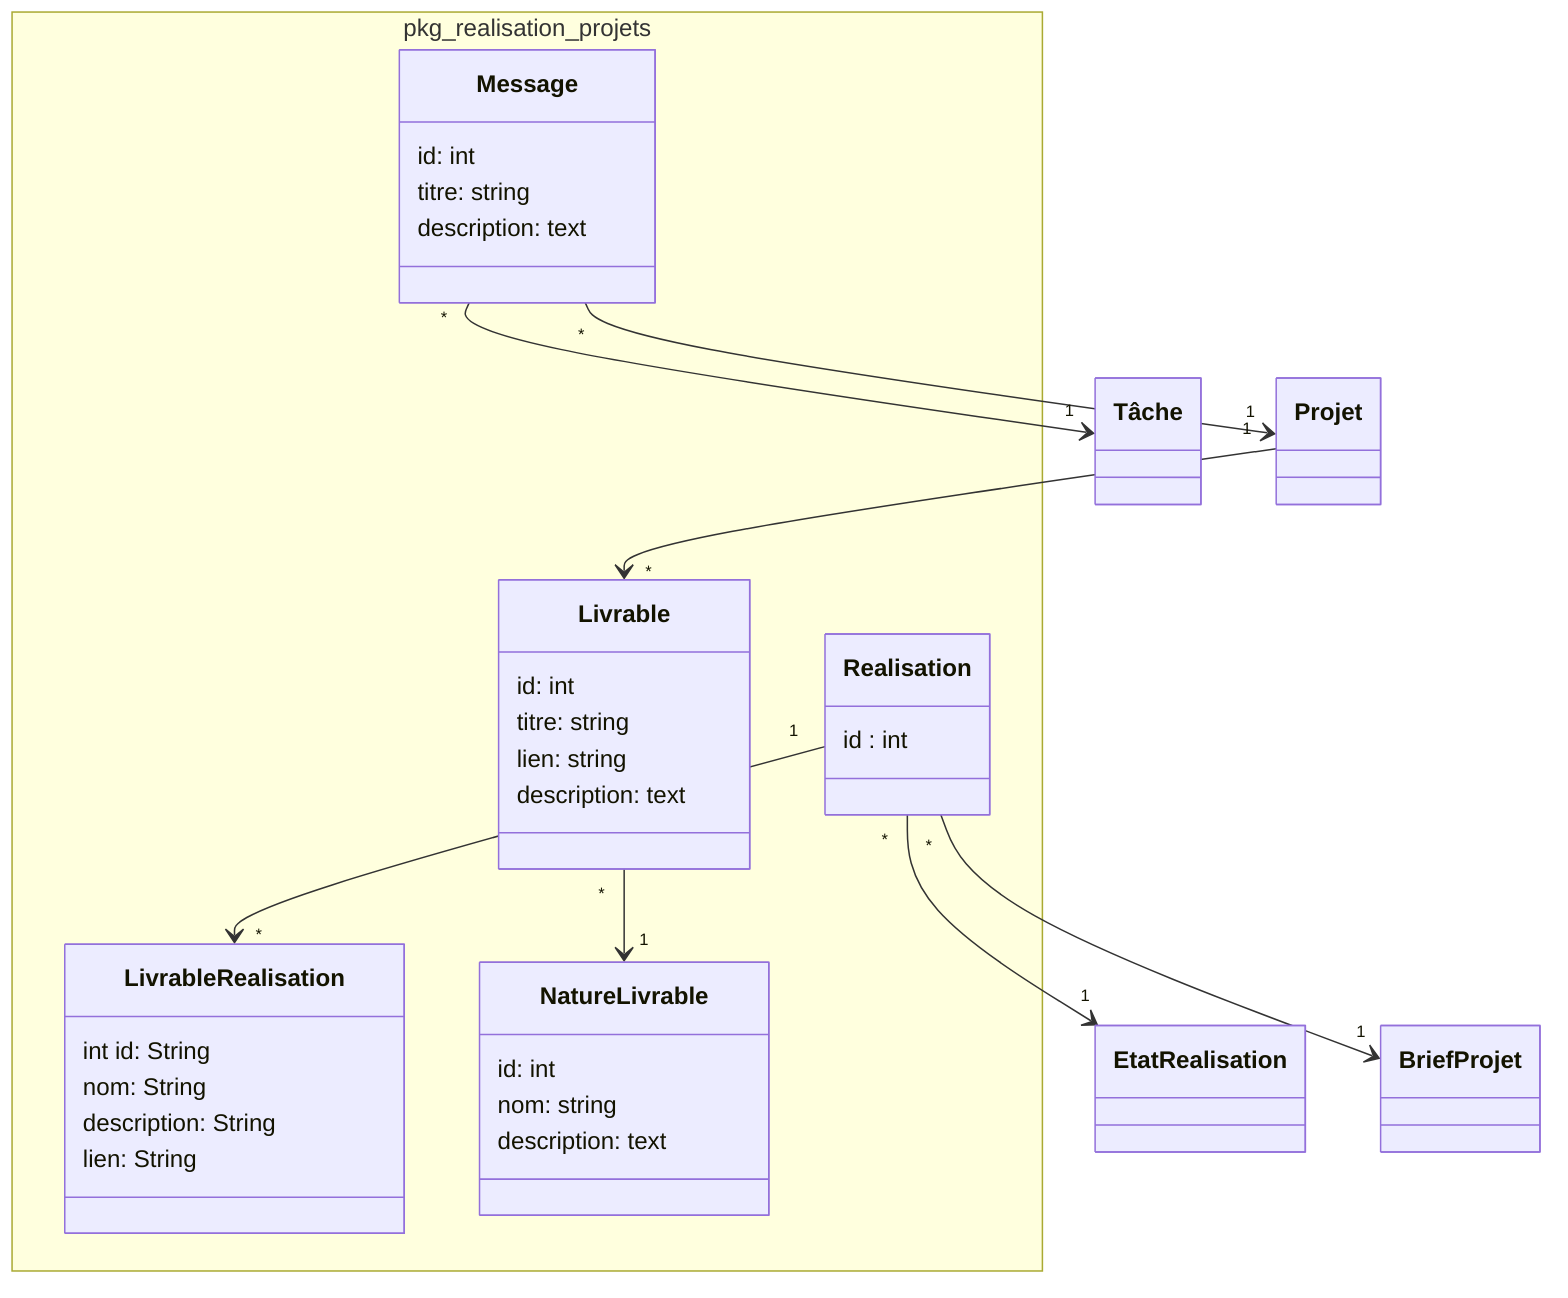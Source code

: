 classDiagram

namespace pkg_realisation_projets {

class Realisation {
  id : int
}
class LivrableRealisation {
    int id: String 
    nom: String 
    description: String 
    lien: String 
}

 class Livrable {
    id: int
    titre: string
    lien: string
    description: text
  }

   class NatureLivrable {
    id: int
    nom: string
    description: text
  }

  class Message {
    id: int
    titre: string
    description: text
  }

}

Realisation "*" --> "1" EtatRealisation
Realisation "1" --> "*" LivrableRealisation
Realisation "*" --> "1" BriefProjet

Projet "1" --> "*" Livrable
Livrable "*" --> "1" NatureLivrable
Message "*"--> "1" Tâche
Message "*"--> "1" Projet